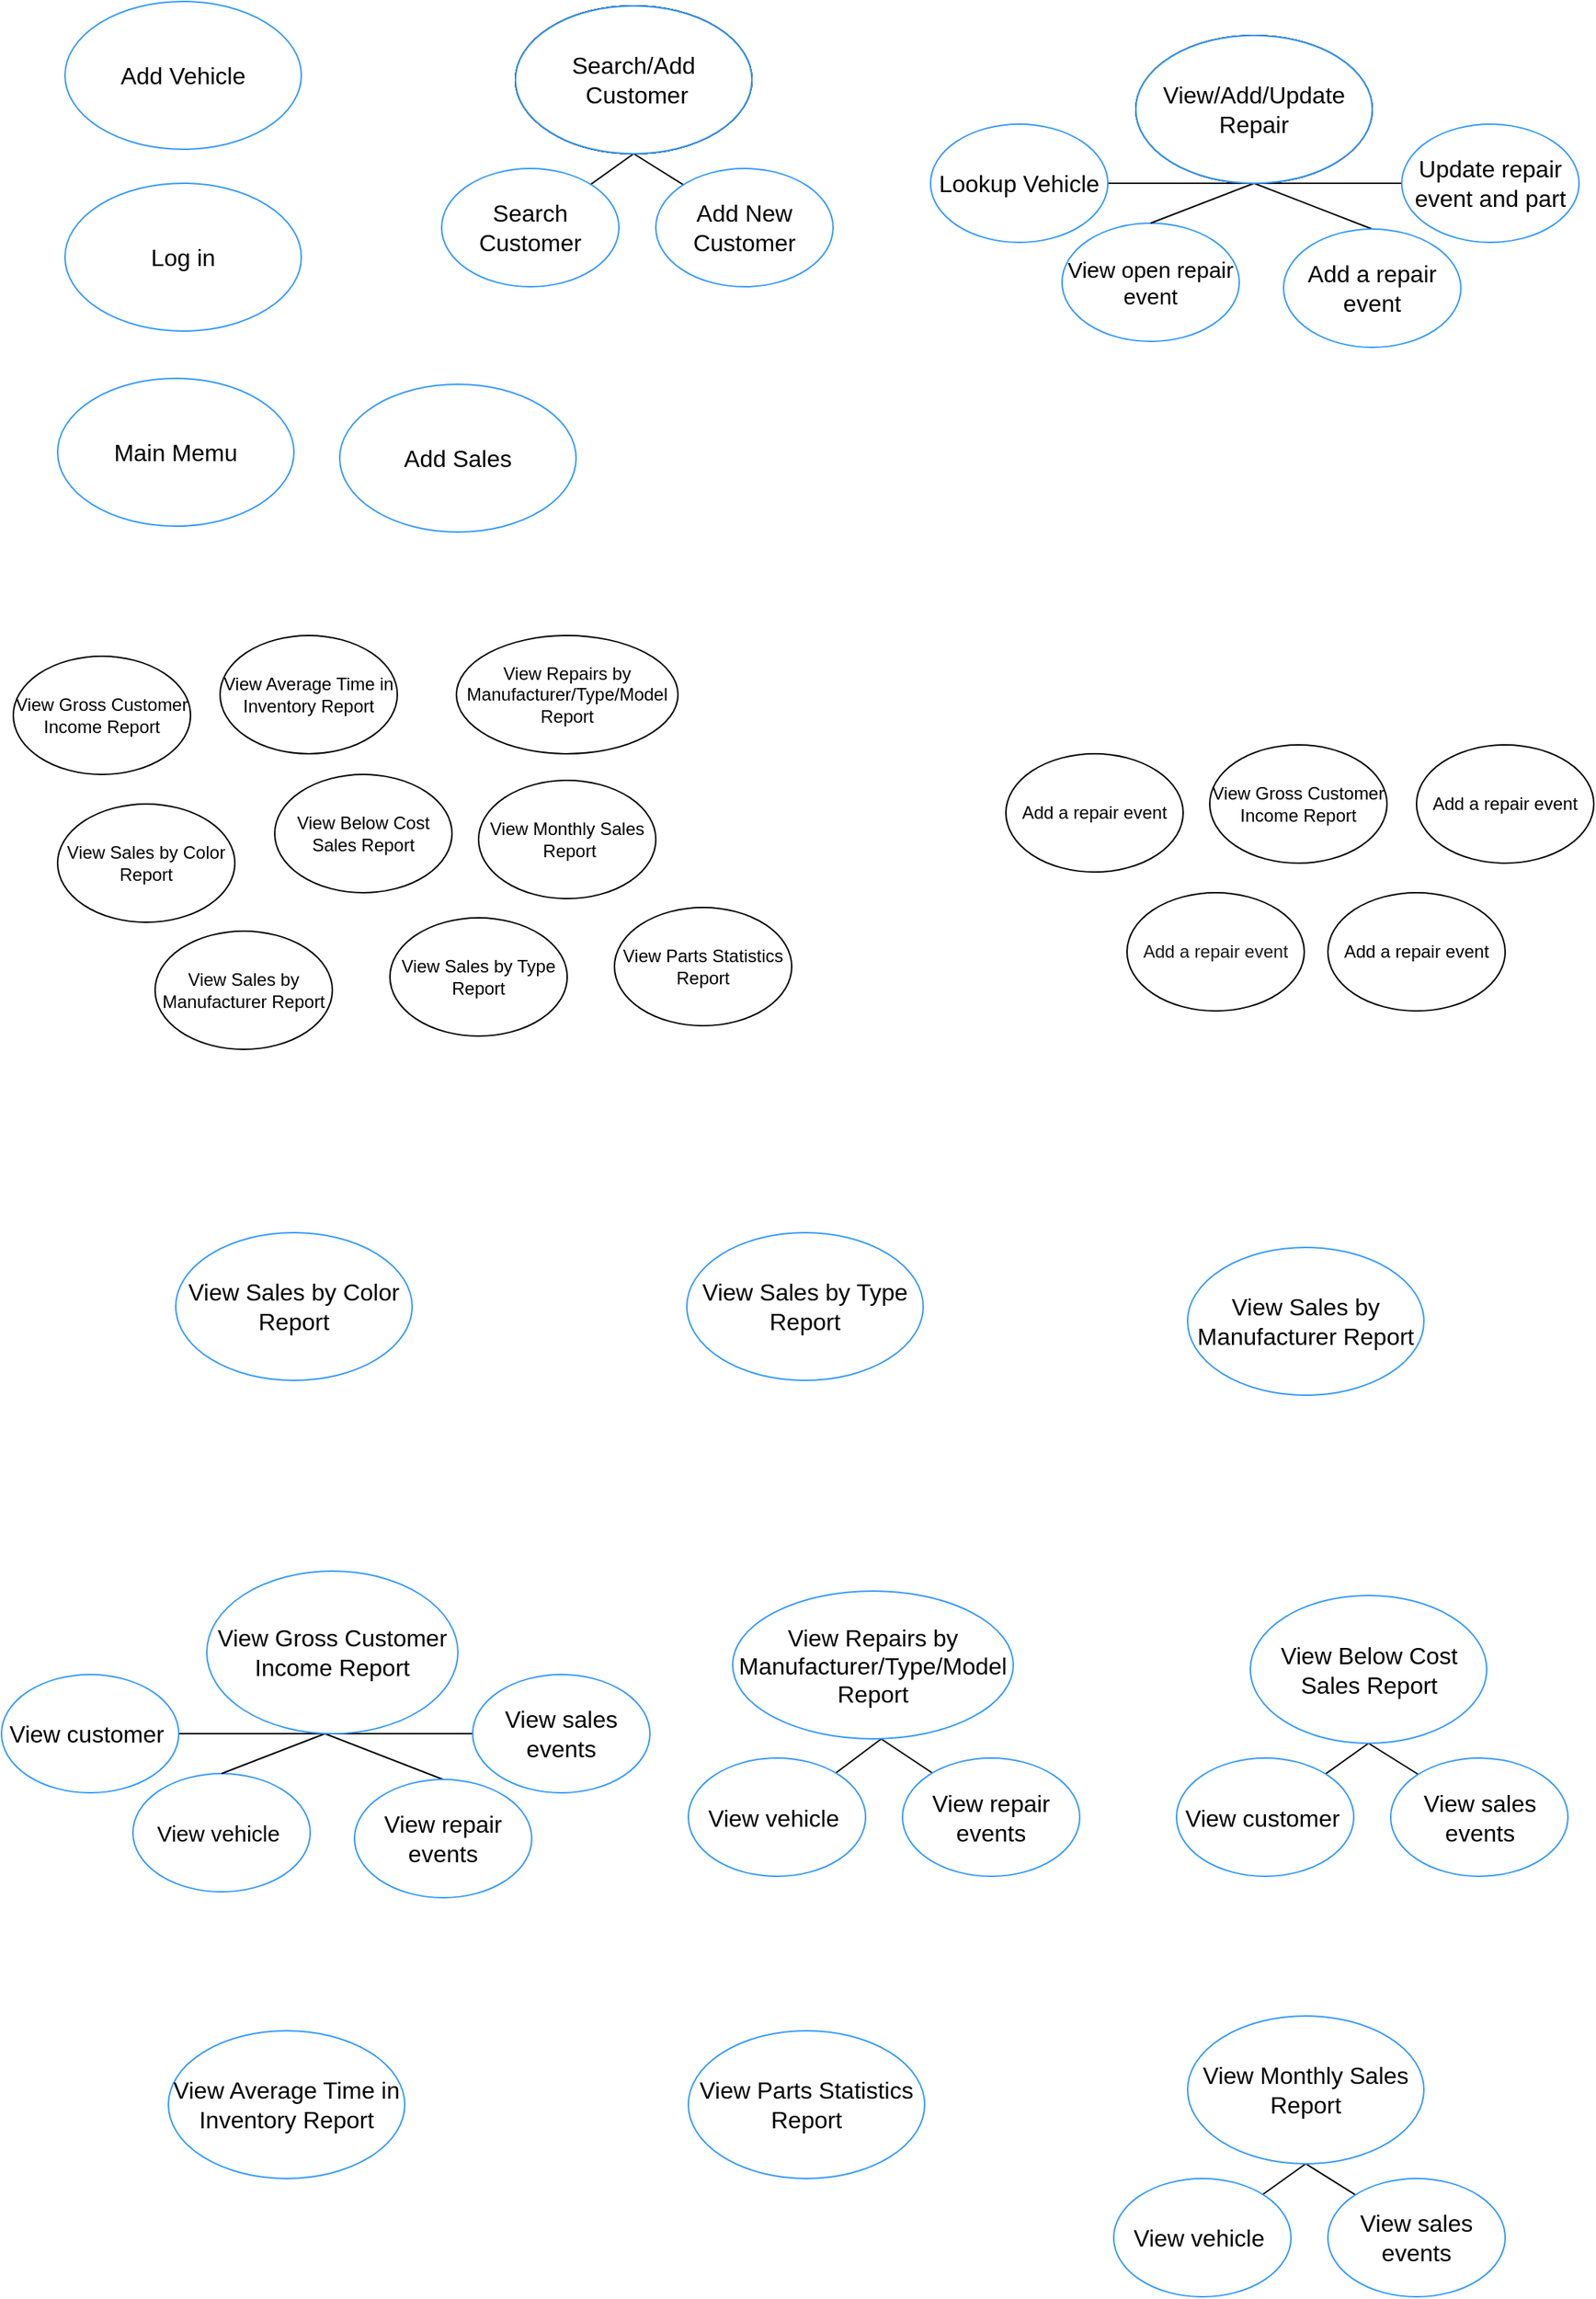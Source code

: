 <mxfile version="15.4.0" type="device"><diagram id="tfYQI9p7stn0cgsLH3-H" name="Page-1"><mxGraphModel dx="1351" dy="784" grid="1" gridSize="10" guides="1" tooltips="1" connect="1" arrows="1" fold="1" page="1" pageScale="1" pageWidth="1169" pageHeight="827" math="0" shadow="0"><root><mxCell id="0"/><mxCell id="1" parent="0"/><mxCell id="ga4cbzoTioCHhYvjJ4gh-1" value="Search/Add Customer" style="ellipse;whiteSpace=wrap;html=1;fontSize=15;" parent="1" vertex="1"><mxGeometry x="370" y="30" width="160" height="100" as="geometry"/></mxCell><mxCell id="ga4cbzoTioCHhYvjJ4gh-5" value="&lt;font style=&quot;font-size: 16px&quot;&gt;View/Add/Update Repair&lt;/font&gt;" style="ellipse;whiteSpace=wrap;html=1;" parent="1" vertex="1"><mxGeometry x="790" y="50" width="160" height="100" as="geometry"/></mxCell><mxCell id="ga4cbzoTioCHhYvjJ4gh-10" value="View Sales by Color Report" style="ellipse;whiteSpace=wrap;html=1;" parent="1" vertex="1"><mxGeometry x="60" y="570" width="120" height="80" as="geometry"/></mxCell><mxCell id="ga4cbzoTioCHhYvjJ4gh-12" value="View Sales by Manufacturer Report" style="ellipse;whiteSpace=wrap;html=1;" parent="1" vertex="1"><mxGeometry x="126" y="656" width="120" height="80" as="geometry"/></mxCell><mxCell id="ga4cbzoTioCHhYvjJ4gh-13" value="View Parts Statistics Report" style="ellipse;whiteSpace=wrap;html=1;" parent="1" vertex="1"><mxGeometry x="437" y="640" width="120" height="80" as="geometry"/></mxCell><mxCell id="ga4cbzoTioCHhYvjJ4gh-14" value="View Average Time in Inventory Report" style="ellipse;whiteSpace=wrap;html=1;" parent="1" vertex="1"><mxGeometry x="170" y="456" width="120" height="80" as="geometry"/></mxCell><mxCell id="ga4cbzoTioCHhYvjJ4gh-15" value="View Below Cost Sales Report" style="ellipse;whiteSpace=wrap;html=1;" parent="1" vertex="1"><mxGeometry x="207" y="550" width="120" height="80" as="geometry"/></mxCell><mxCell id="ga4cbzoTioCHhYvjJ4gh-16" value="View Gross Customer Income Report" style="ellipse;whiteSpace=wrap;html=1;" parent="1" vertex="1"><mxGeometry x="30" y="470" width="120" height="80" as="geometry"/></mxCell><mxCell id="ga4cbzoTioCHhYvjJ4gh-17" value="View Repairs by Manufacturer/Type/Model Report" style="ellipse;whiteSpace=wrap;html=1;" parent="1" vertex="1"><mxGeometry x="330" y="456" width="150" height="80" as="geometry"/></mxCell><mxCell id="ga4cbzoTioCHhYvjJ4gh-18" value="View&amp;nbsp;Monthly Sales&lt;span style=&quot;color: rgba(0 , 0 , 0 , 0) ; font-family: monospace ; font-size: 0px&quot;&gt;%3CmxGraphModel%3E%3Croot%3E%3CmxCell%20id%3D%220%22%2F%3E%3CmxCell%20id%3D%221%22%20parent%3D%220%22%2F%3E%3CmxCell%20id%3D%222%22%20value%3D%22View%20Sales%20by%20Type%20Report%22%20style%3D%22ellipse%3BwhiteSpace%3Dwrap%3Bhtml%3D1%3B%22%20vertex%3D%221%22%20parent%3D%221%22%3E%3CmxGeometry%20x%3D%22600%22%20y%3D%22560%22%20width%3D%22120%22%20height%3D%2280%22%20as%3D%22geometry%22%2F%3E%3C%2FmxCell%3E%3C%2Froot%3E%3C%2FmxGraphModel%3E&lt;/span&gt;&lt;br&gt;&amp;nbsp;Report" style="ellipse;whiteSpace=wrap;html=1;" parent="1" vertex="1"><mxGeometry x="345" y="554" width="120" height="80" as="geometry"/></mxCell><mxCell id="ga4cbzoTioCHhYvjJ4gh-19" value="View Sales by Type Report" style="ellipse;whiteSpace=wrap;html=1;" parent="1" vertex="1"><mxGeometry x="285" y="647" width="120" height="80" as="geometry"/></mxCell><mxCell id="ga4cbzoTioCHhYvjJ4gh-30" value="" style="endArrow=none;html=1;strokeWidth=1;exitX=0.5;exitY=0;exitDx=0;exitDy=0;entryX=0.5;entryY=1;entryDx=0;entryDy=0;" parent="1" target="ga4cbzoTioCHhYvjJ4gh-1" edge="1"><mxGeometry width="50" height="50" relative="1" as="geometry"><mxPoint x="380" y="180" as="sourcePoint"/><mxPoint x="640" y="450" as="targetPoint"/></mxGeometry></mxCell><mxCell id="ga4cbzoTioCHhYvjJ4gh-31" value="" style="endArrow=none;html=1;strokeWidth=1;exitX=0.5;exitY=0;exitDx=0;exitDy=0;" parent="1" edge="1"><mxGeometry width="50" height="50" relative="1" as="geometry"><mxPoint x="530" y="180" as="sourcePoint"/><mxPoint x="450" y="130" as="targetPoint"/></mxGeometry></mxCell><mxCell id="ga4cbzoTioCHhYvjJ4gh-34" value="" style="endArrow=none;html=1;strokeWidth=1;entryX=0.5;entryY=1;entryDx=0;entryDy=0;exitX=1;exitY=0.5;exitDx=0;exitDy=0;" parent="1" source="rZRXk-vGyRyyH8ObHhWh-28" target="ga4cbzoTioCHhYvjJ4gh-5" edge="1"><mxGeometry width="50" height="50" relative="1" as="geometry"><mxPoint x="750" y="160" as="sourcePoint"/><mxPoint x="360" y="190" as="targetPoint"/></mxGeometry></mxCell><mxCell id="ga4cbzoTioCHhYvjJ4gh-35" value="" style="endArrow=none;html=1;strokeWidth=1;exitX=0.5;exitY=0;exitDx=0;exitDy=0;entryX=0.5;entryY=1;entryDx=0;entryDy=0;" parent="1" source="rZRXk-vGyRyyH8ObHhWh-29" target="ga4cbzoTioCHhYvjJ4gh-5" edge="1"><mxGeometry width="50" height="50" relative="1" as="geometry"><mxPoint x="870" y="240" as="sourcePoint"/><mxPoint x="837.574" y="148.284" as="targetPoint"/></mxGeometry></mxCell><mxCell id="ga4cbzoTioCHhYvjJ4gh-36" value="" style="endArrow=none;html=1;strokeWidth=1;exitX=0;exitY=0.5;exitDx=0;exitDy=0;" parent="1" source="rZRXk-vGyRyyH8ObHhWh-30" edge="1"><mxGeometry width="50" height="50" relative="1" as="geometry"><mxPoint x="1010" y="220.0" as="sourcePoint"/><mxPoint x="870" y="150" as="targetPoint"/></mxGeometry></mxCell><mxCell id="rZRXk-vGyRyyH8ObHhWh-1" value="View open repair event" style="ellipse;whiteSpace=wrap;html=1;fontSize=15;strokeColor=#3399FF;" parent="1" vertex="1"><mxGeometry x="740" y="177" width="120" height="80" as="geometry"/></mxCell><mxCell id="rZRXk-vGyRyyH8ObHhWh-3" value="" style="endArrow=none;html=1;strokeWidth=1;exitX=0.5;exitY=0;exitDx=0;exitDy=0;" parent="1" source="rZRXk-vGyRyyH8ObHhWh-1" edge="1"><mxGeometry width="50" height="50" relative="1" as="geometry"><mxPoint x="970" y="200" as="sourcePoint"/><mxPoint x="870" y="150" as="targetPoint"/></mxGeometry></mxCell><mxCell id="rZRXk-vGyRyyH8ObHhWh-13" value="View Gross Customer Income Report" style="ellipse;whiteSpace=wrap;html=1;" parent="1" vertex="1"><mxGeometry x="840" y="530" width="120" height="80" as="geometry"/></mxCell><mxCell id="rZRXk-vGyRyyH8ObHhWh-14" value="Add a repair event" style="ellipse;whiteSpace=wrap;html=1;" parent="1" vertex="1"><mxGeometry x="702" y="536" width="120" height="80" as="geometry"/></mxCell><mxCell id="rZRXk-vGyRyyH8ObHhWh-15" value="Add a repair event" style="ellipse;whiteSpace=wrap;html=1;" parent="1" vertex="1"><mxGeometry x="920" y="630" width="120" height="80" as="geometry"/></mxCell><mxCell id="rZRXk-vGyRyyH8ObHhWh-16" value="Add a repair event" style="ellipse;whiteSpace=wrap;html=1;" parent="1" vertex="1"><mxGeometry x="980" y="530" width="120" height="80" as="geometry"/></mxCell><mxCell id="rZRXk-vGyRyyH8ObHhWh-17" value="Add a repair event" style="ellipse;whiteSpace=wrap;html=1;textOpacity=90;" parent="1" vertex="1"><mxGeometry x="784" y="630" width="120" height="80" as="geometry"/></mxCell><mxCell id="rZRXk-vGyRyyH8ObHhWh-18" value="Search/Add Customer" style="ellipse;whiteSpace=wrap;html=1;fontSize=15;" parent="1" vertex="1"><mxGeometry x="370" y="30" width="160" height="100" as="geometry"/></mxCell><mxCell id="rZRXk-vGyRyyH8ObHhWh-21" value="Search/Add Customer" style="ellipse;whiteSpace=wrap;html=1;fontSize=15;" parent="1" vertex="1"><mxGeometry x="370" y="30" width="160" height="100" as="geometry"/></mxCell><mxCell id="rZRXk-vGyRyyH8ObHhWh-22" value="&lt;font style=&quot;font-size: 16px&quot;&gt;View/Add/Update Repair&lt;/font&gt;" style="ellipse;whiteSpace=wrap;html=1;" parent="1" vertex="1"><mxGeometry x="790" y="50" width="160" height="100" as="geometry"/></mxCell><mxCell id="rZRXk-vGyRyyH8ObHhWh-24" value="Search Customer" style="ellipse;whiteSpace=wrap;html=1;fontSize=16;strokeColor=#3399FF;" parent="1" vertex="1"><mxGeometry x="320" y="140" width="120" height="80" as="geometry"/></mxCell><mxCell id="rZRXk-vGyRyyH8ObHhWh-25" value="Add New Customer" style="ellipse;whiteSpace=wrap;html=1;fontSize=16;strokeColor=#3399FF;" parent="1" vertex="1"><mxGeometry x="465" y="140" width="120" height="80" as="geometry"/></mxCell><mxCell id="rZRXk-vGyRyyH8ObHhWh-26" value="Search/Add&lt;br&gt;&amp;nbsp;Customer" style="ellipse;whiteSpace=wrap;html=1;fontSize=16;strokeColor=#3399FF;" parent="1" vertex="1"><mxGeometry x="370" y="30" width="160" height="100" as="geometry"/></mxCell><mxCell id="rZRXk-vGyRyyH8ObHhWh-27" value="&lt;font style=&quot;font-size: 16px&quot;&gt;View/Add/Update Repair&lt;/font&gt;" style="ellipse;whiteSpace=wrap;html=1;fontSize=16;strokeColor=#3399FF;" parent="1" vertex="1"><mxGeometry x="790" y="50" width="160" height="100" as="geometry"/></mxCell><mxCell id="rZRXk-vGyRyyH8ObHhWh-28" value="&lt;font style=&quot;font-size: 16px;&quot;&gt;Lookup Vehicle&lt;/font&gt;" style="ellipse;whiteSpace=wrap;html=1;fontSize=16;strokeColor=#3399FF;" parent="1" vertex="1"><mxGeometry x="651" y="110" width="120" height="80" as="geometry"/></mxCell><mxCell id="rZRXk-vGyRyyH8ObHhWh-29" value="Add a repair event" style="ellipse;whiteSpace=wrap;html=1;fontSize=16;strokeColor=#3399FF;" parent="1" vertex="1"><mxGeometry x="890" y="181" width="120" height="80" as="geometry"/></mxCell><mxCell id="rZRXk-vGyRyyH8ObHhWh-30" value="Update repair event and part" style="ellipse;whiteSpace=wrap;html=1;fontSize=16;strokeColor=#3399FF;" parent="1" vertex="1"><mxGeometry x="970" y="110" width="120" height="80" as="geometry"/></mxCell><mxCell id="rZRXk-vGyRyyH8ObHhWh-31" value="Add Vehicle" style="ellipse;whiteSpace=wrap;html=1;fontSize=16;strokeColor=#3399FF;" parent="1" vertex="1"><mxGeometry x="65" y="27" width="160" height="100" as="geometry"/></mxCell><mxCell id="rZRXk-vGyRyyH8ObHhWh-32" value="Add Sales" style="ellipse;whiteSpace=wrap;html=1;fontSize=16;strokeColor=#3399FF;" parent="1" vertex="1"><mxGeometry x="251" y="286" width="160" height="100" as="geometry"/></mxCell><mxCell id="rZRXk-vGyRyyH8ObHhWh-33" value="Main Memu" style="ellipse;whiteSpace=wrap;html=1;fontSize=16;strokeColor=#3399FF;" parent="1" vertex="1"><mxGeometry x="60" y="282" width="160" height="100" as="geometry"/></mxCell><mxCell id="rZRXk-vGyRyyH8ObHhWh-34" value="Log in" style="ellipse;whiteSpace=wrap;html=1;fontSize=16;strokeColor=#3399FF;" parent="1" vertex="1"><mxGeometry x="65" y="150" width="160" height="100" as="geometry"/></mxCell><mxCell id="KqmmE_JDL49OvZIQXV9E-42" value="" style="endArrow=none;html=1;strokeWidth=1;exitX=0.5;exitY=0;exitDx=0;exitDy=0;" edge="1" parent="1"><mxGeometry width="50" height="50" relative="1" as="geometry"><mxPoint x="547.0" y="1255.5" as="sourcePoint"/><mxPoint x="627" y="1195.5" as="targetPoint"/></mxGeometry></mxCell><mxCell id="KqmmE_JDL49OvZIQXV9E-43" value="" style="endArrow=none;html=1;strokeWidth=1;exitX=0.5;exitY=0;exitDx=0;exitDy=0;" edge="1" parent="1"><mxGeometry width="50" height="50" relative="1" as="geometry"><mxPoint x="697" y="1255.5" as="sourcePoint"/><mxPoint x="607" y="1195.5" as="targetPoint"/></mxGeometry></mxCell><mxCell id="KqmmE_JDL49OvZIQXV9E-46" value="View vehicle&amp;nbsp;" style="ellipse;whiteSpace=wrap;html=1;fontSize=16;strokeColor=#3399FF;" vertex="1" parent="1"><mxGeometry x="487" y="1215.5" width="120" height="80" as="geometry"/></mxCell><mxCell id="KqmmE_JDL49OvZIQXV9E-47" value="View repair events" style="ellipse;whiteSpace=wrap;html=1;fontSize=16;strokeColor=#3399FF;" vertex="1" parent="1"><mxGeometry x="632" y="1215.5" width="120" height="80" as="geometry"/></mxCell><mxCell id="KqmmE_JDL49OvZIQXV9E-48" value="&lt;font style=&quot;font-size: 16px&quot;&gt;View Repairs by Manufacturer/Type/Model Report&lt;/font&gt;" style="ellipse;whiteSpace=wrap;html=1;fontSize=16;strokeColor=#3399FF;" vertex="1" parent="1"><mxGeometry x="517" y="1102.5" width="190" height="100" as="geometry"/></mxCell><mxCell id="KqmmE_JDL49OvZIQXV9E-91" value="" style="endArrow=none;html=1;strokeWidth=1;entryX=0.5;entryY=1;entryDx=0;entryDy=0;exitX=1;exitY=0.5;exitDx=0;exitDy=0;" edge="1" parent="1" source="KqmmE_JDL49OvZIQXV9E-98"><mxGeometry width="50" height="50" relative="1" as="geometry"><mxPoint x="121" y="1209" as="sourcePoint"/><mxPoint x="241.0" y="1199" as="targetPoint"/></mxGeometry></mxCell><mxCell id="KqmmE_JDL49OvZIQXV9E-92" value="" style="endArrow=none;html=1;strokeWidth=1;exitX=0.5;exitY=0;exitDx=0;exitDy=0;entryX=0.5;entryY=1;entryDx=0;entryDy=0;" edge="1" parent="1" source="KqmmE_JDL49OvZIQXV9E-99"><mxGeometry width="50" height="50" relative="1" as="geometry"><mxPoint x="241" y="1289" as="sourcePoint"/><mxPoint x="241.0" y="1199" as="targetPoint"/></mxGeometry></mxCell><mxCell id="KqmmE_JDL49OvZIQXV9E-93" value="" style="endArrow=none;html=1;strokeWidth=1;exitX=0;exitY=0.5;exitDx=0;exitDy=0;" edge="1" parent="1" source="KqmmE_JDL49OvZIQXV9E-100"><mxGeometry width="50" height="50" relative="1" as="geometry"><mxPoint x="381" y="1269" as="sourcePoint"/><mxPoint x="241" y="1199" as="targetPoint"/></mxGeometry></mxCell><mxCell id="KqmmE_JDL49OvZIQXV9E-94" value="View vehicle&amp;nbsp;" style="ellipse;whiteSpace=wrap;html=1;fontSize=15;strokeColor=#3399FF;" vertex="1" parent="1"><mxGeometry x="111" y="1226" width="120" height="80" as="geometry"/></mxCell><mxCell id="KqmmE_JDL49OvZIQXV9E-95" value="" style="endArrow=none;html=1;strokeWidth=1;exitX=0.5;exitY=0;exitDx=0;exitDy=0;" edge="1" parent="1" source="KqmmE_JDL49OvZIQXV9E-94"><mxGeometry width="50" height="50" relative="1" as="geometry"><mxPoint x="341" y="1249" as="sourcePoint"/><mxPoint x="241" y="1199" as="targetPoint"/></mxGeometry></mxCell><mxCell id="KqmmE_JDL49OvZIQXV9E-97" value="View Gross Customer Income Report" style="ellipse;whiteSpace=wrap;html=1;fontSize=16;strokeColor=#3399FF;" vertex="1" parent="1"><mxGeometry x="161" y="1089" width="170" height="110" as="geometry"/></mxCell><mxCell id="KqmmE_JDL49OvZIQXV9E-98" value="View customer&amp;nbsp;" style="ellipse;whiteSpace=wrap;html=1;fontSize=16;strokeColor=#3399FF;" vertex="1" parent="1"><mxGeometry x="22" y="1159" width="120" height="80" as="geometry"/></mxCell><mxCell id="KqmmE_JDL49OvZIQXV9E-99" value="View repair events" style="ellipse;whiteSpace=wrap;html=1;fontSize=16;strokeColor=#3399FF;" vertex="1" parent="1"><mxGeometry x="261" y="1230" width="120" height="80" as="geometry"/></mxCell><mxCell id="KqmmE_JDL49OvZIQXV9E-100" value="View sales events" style="ellipse;whiteSpace=wrap;html=1;fontSize=16;strokeColor=#3399FF;" vertex="1" parent="1"><mxGeometry x="341" y="1159" width="120" height="80" as="geometry"/></mxCell><mxCell id="KqmmE_JDL49OvZIQXV9E-102" value="&lt;font style=&quot;font-size: 16px&quot;&gt;View Sales by Color Report&lt;/font&gt;" style="ellipse;whiteSpace=wrap;html=1;fontSize=16;strokeColor=#3399FF;" vertex="1" parent="1"><mxGeometry x="140" y="860" width="160" height="100" as="geometry"/></mxCell><mxCell id="KqmmE_JDL49OvZIQXV9E-104" value="&lt;font style=&quot;font-size: 16px&quot;&gt;View Sales by Type Report&lt;/font&gt;" style="ellipse;whiteSpace=wrap;html=1;fontSize=16;strokeColor=#3399FF;" vertex="1" parent="1"><mxGeometry x="486" y="860" width="160" height="100" as="geometry"/></mxCell><mxCell id="KqmmE_JDL49OvZIQXV9E-106" value="&lt;font style=&quot;font-size: 16px&quot;&gt;View Sales by Manufacturer Report&lt;/font&gt;" style="ellipse;whiteSpace=wrap;html=1;fontSize=16;strokeColor=#3399FF;" vertex="1" parent="1"><mxGeometry x="825" y="870" width="160" height="100" as="geometry"/></mxCell><mxCell id="KqmmE_JDL49OvZIQXV9E-115" value="&lt;font style=&quot;font-size: 16px&quot;&gt;View Average Time in Inventory Report&lt;/font&gt;" style="ellipse;whiteSpace=wrap;html=1;fontSize=16;strokeColor=#3399FF;" vertex="1" parent="1"><mxGeometry x="135" y="1400" width="160" height="100" as="geometry"/></mxCell><mxCell id="KqmmE_JDL49OvZIQXV9E-120" value="&lt;font style=&quot;font-size: 16px&quot;&gt;View Parts Statistics Report&lt;/font&gt;" style="ellipse;whiteSpace=wrap;html=1;fontSize=16;strokeColor=#3399FF;" vertex="1" parent="1"><mxGeometry x="487" y="1400" width="160" height="100" as="geometry"/></mxCell><mxCell id="KqmmE_JDL49OvZIQXV9E-122" value="" style="endArrow=none;html=1;strokeWidth=1;exitX=0.5;exitY=0;exitDx=0;exitDy=0;entryX=0.5;entryY=1;entryDx=0;entryDy=0;" edge="1" parent="1"><mxGeometry width="50" height="50" relative="1" as="geometry"><mxPoint x="835" y="1540" as="sourcePoint"/><mxPoint x="905" y="1490" as="targetPoint"/></mxGeometry></mxCell><mxCell id="KqmmE_JDL49OvZIQXV9E-123" value="" style="endArrow=none;html=1;strokeWidth=1;exitX=0.5;exitY=0;exitDx=0;exitDy=0;" edge="1" parent="1"><mxGeometry width="50" height="50" relative="1" as="geometry"><mxPoint x="985" y="1540" as="sourcePoint"/><mxPoint x="905" y="1490" as="targetPoint"/></mxGeometry></mxCell><mxCell id="KqmmE_JDL49OvZIQXV9E-124" value="View sales events" style="ellipse;whiteSpace=wrap;html=1;fontSize=16;strokeColor=#3399FF;" vertex="1" parent="1"><mxGeometry x="920" y="1500" width="120" height="80" as="geometry"/></mxCell><mxCell id="KqmmE_JDL49OvZIQXV9E-125" value="&lt;font style=&quot;font-size: 16px&quot;&gt;View Monthly Sales Report&lt;/font&gt;" style="ellipse;whiteSpace=wrap;html=1;fontSize=16;strokeColor=#3399FF;" vertex="1" parent="1"><mxGeometry x="825" y="1390" width="160" height="100" as="geometry"/></mxCell><mxCell id="KqmmE_JDL49OvZIQXV9E-126" value="View vehicle&amp;nbsp;" style="ellipse;whiteSpace=wrap;html=1;fontSize=16;strokeColor=#3399FF;" vertex="1" parent="1"><mxGeometry x="775" y="1500" width="120" height="80" as="geometry"/></mxCell><mxCell id="KqmmE_JDL49OvZIQXV9E-127" value="" style="endArrow=none;html=1;strokeWidth=1;exitX=0.5;exitY=0;exitDx=0;exitDy=0;entryX=0.5;entryY=1;entryDx=0;entryDy=0;" edge="1" parent="1"><mxGeometry width="50" height="50" relative="1" as="geometry"><mxPoint x="877.5" y="1255.5" as="sourcePoint"/><mxPoint x="947.5" y="1205.5" as="targetPoint"/></mxGeometry></mxCell><mxCell id="KqmmE_JDL49OvZIQXV9E-128" value="" style="endArrow=none;html=1;strokeWidth=1;exitX=0.5;exitY=0;exitDx=0;exitDy=0;" edge="1" parent="1"><mxGeometry width="50" height="50" relative="1" as="geometry"><mxPoint x="1027.5" y="1255.5" as="sourcePoint"/><mxPoint x="947.5" y="1205.5" as="targetPoint"/></mxGeometry></mxCell><mxCell id="KqmmE_JDL49OvZIQXV9E-129" value="View sales events" style="ellipse;whiteSpace=wrap;html=1;fontSize=16;strokeColor=#3399FF;" vertex="1" parent="1"><mxGeometry x="962.5" y="1215.5" width="120" height="80" as="geometry"/></mxCell><mxCell id="KqmmE_JDL49OvZIQXV9E-130" value="&lt;font style=&quot;font-size: 16px&quot;&gt;View Below Cost Sales Report&lt;/font&gt;" style="ellipse;whiteSpace=wrap;html=1;fontSize=16;strokeColor=#3399FF;" vertex="1" parent="1"><mxGeometry x="867.5" y="1105.5" width="160" height="100" as="geometry"/></mxCell><mxCell id="KqmmE_JDL49OvZIQXV9E-131" value="View customer&amp;nbsp;" style="ellipse;whiteSpace=wrap;html=1;fontSize=16;strokeColor=#3399FF;" vertex="1" parent="1"><mxGeometry x="817.5" y="1215.5" width="120" height="80" as="geometry"/></mxCell></root></mxGraphModel></diagram></mxfile>